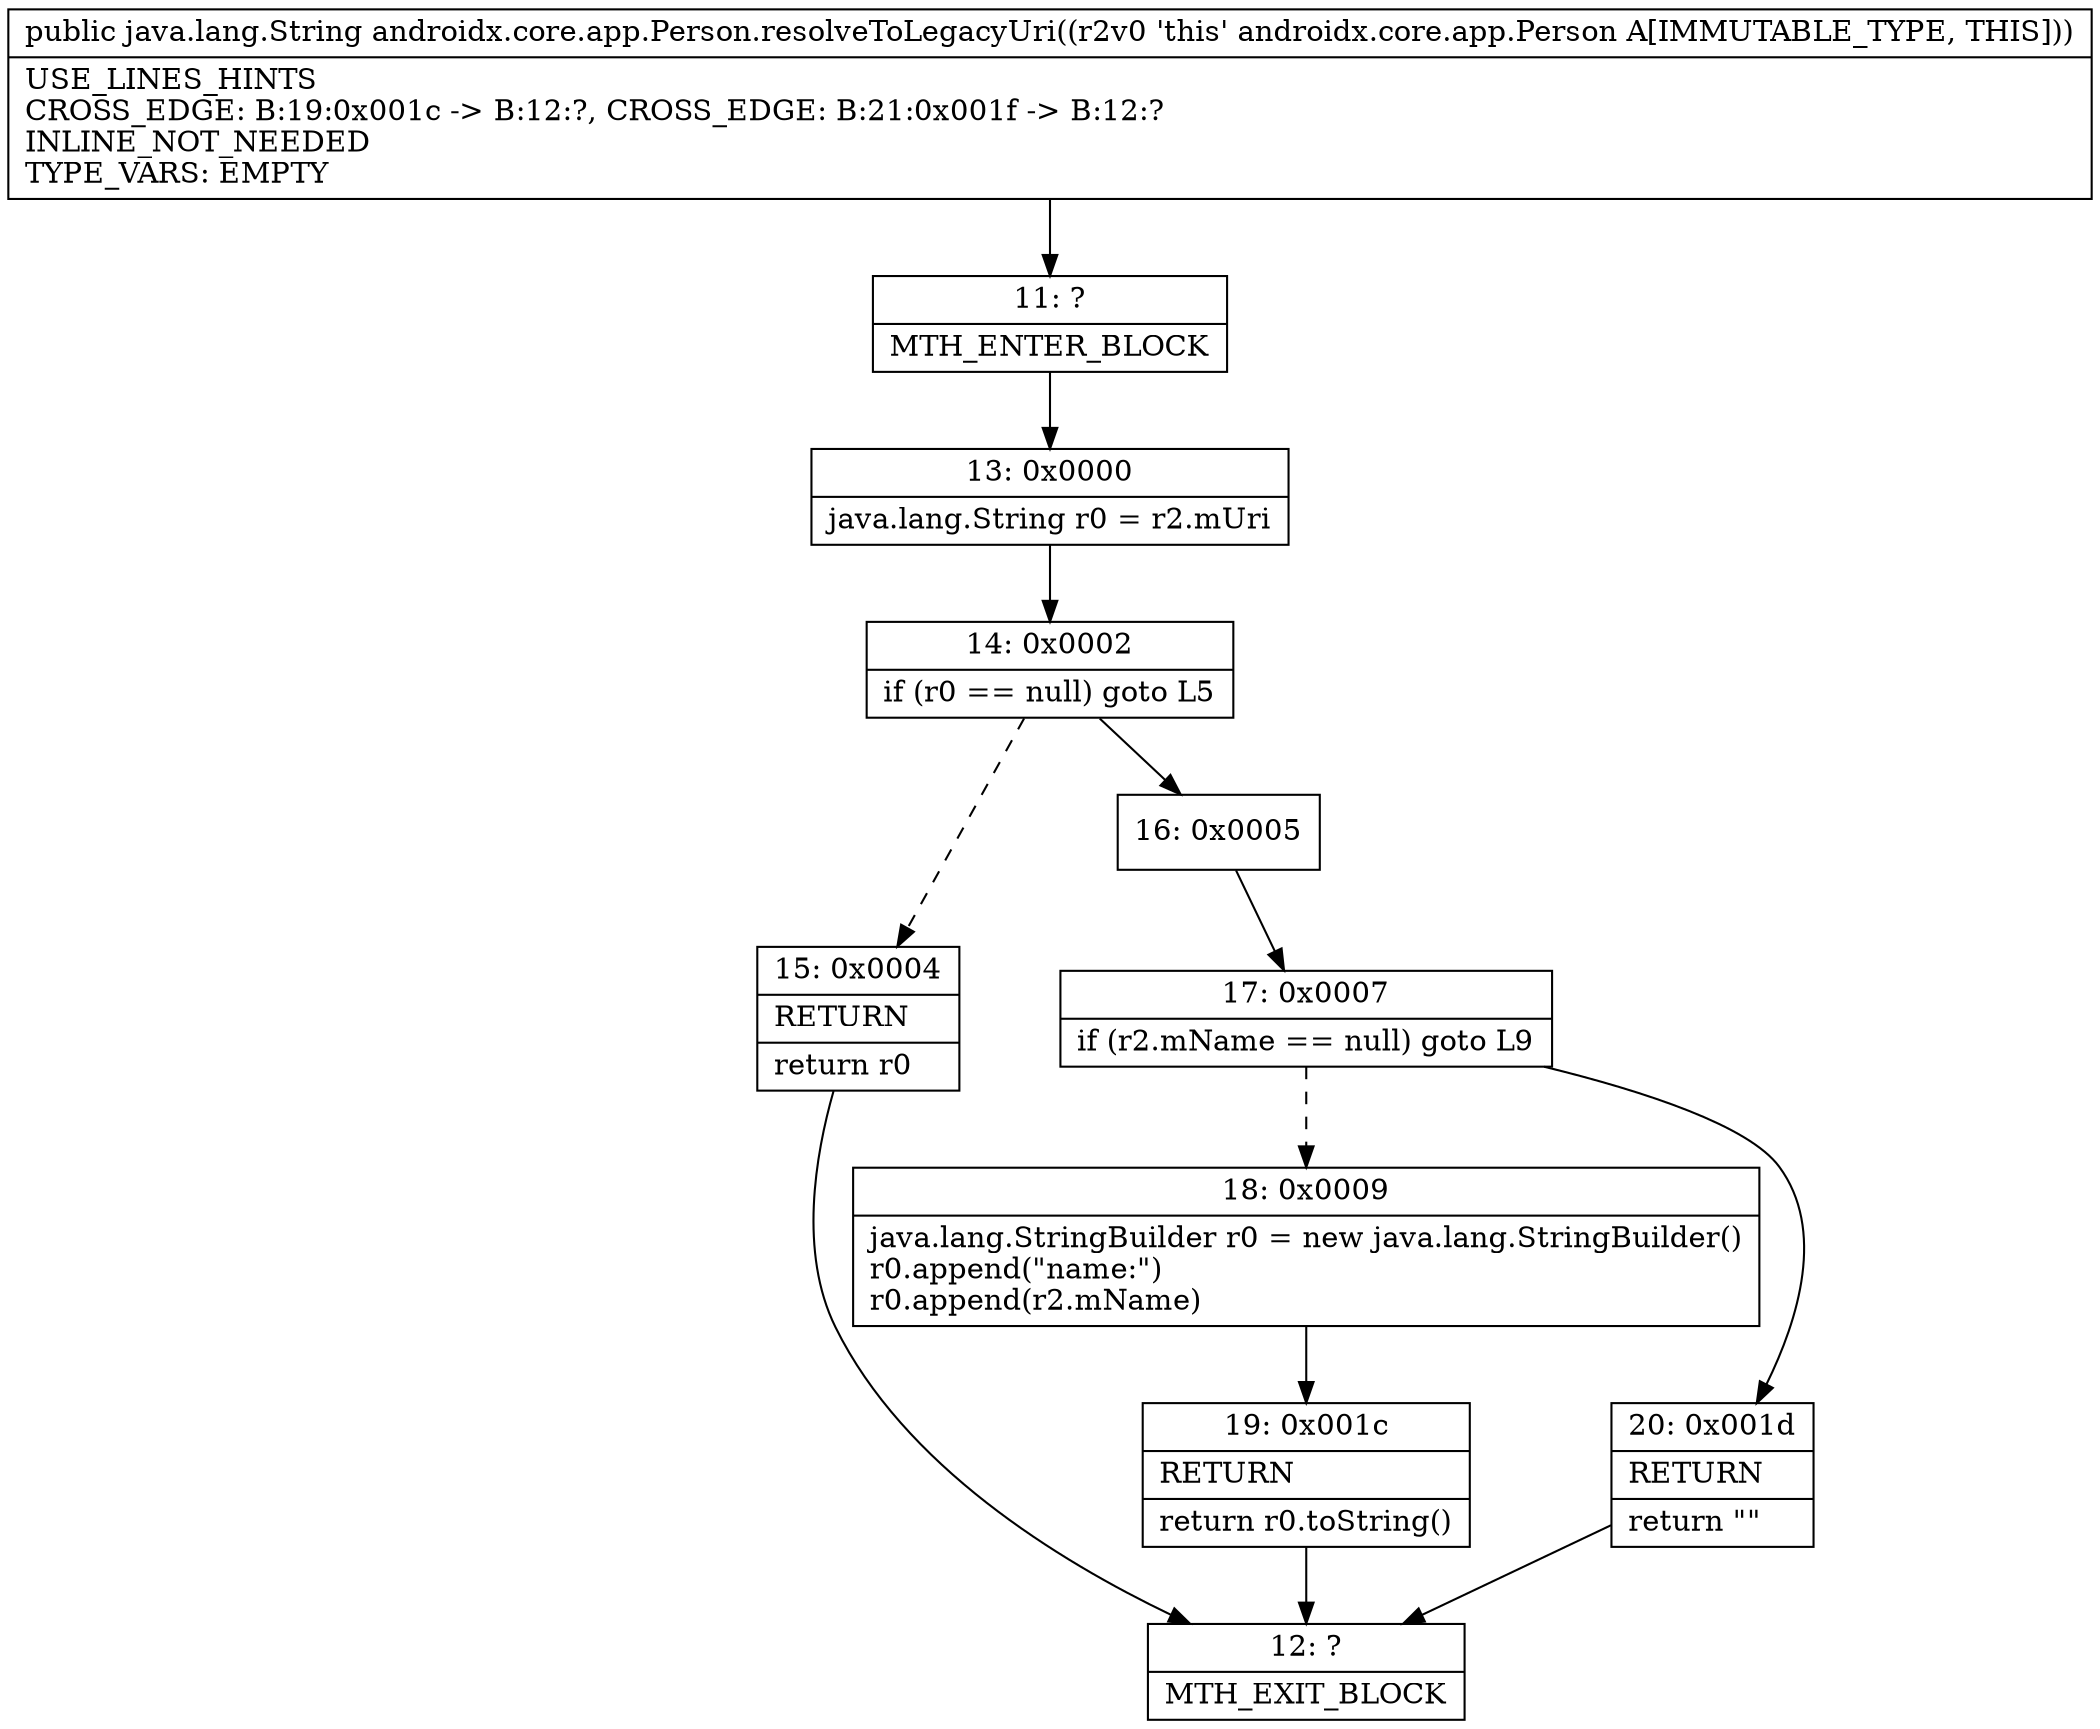 digraph "CFG forandroidx.core.app.Person.resolveToLegacyUri()Ljava\/lang\/String;" {
Node_11 [shape=record,label="{11\:\ ?|MTH_ENTER_BLOCK\l}"];
Node_13 [shape=record,label="{13\:\ 0x0000|java.lang.String r0 = r2.mUri\l}"];
Node_14 [shape=record,label="{14\:\ 0x0002|if (r0 == null) goto L5\l}"];
Node_15 [shape=record,label="{15\:\ 0x0004|RETURN\l|return r0\l}"];
Node_12 [shape=record,label="{12\:\ ?|MTH_EXIT_BLOCK\l}"];
Node_16 [shape=record,label="{16\:\ 0x0005}"];
Node_17 [shape=record,label="{17\:\ 0x0007|if (r2.mName == null) goto L9\l}"];
Node_18 [shape=record,label="{18\:\ 0x0009|java.lang.StringBuilder r0 = new java.lang.StringBuilder()\lr0.append(\"name:\")\lr0.append(r2.mName)\l}"];
Node_19 [shape=record,label="{19\:\ 0x001c|RETURN\l|return r0.toString()\l}"];
Node_20 [shape=record,label="{20\:\ 0x001d|RETURN\l|return \"\"\l}"];
MethodNode[shape=record,label="{public java.lang.String androidx.core.app.Person.resolveToLegacyUri((r2v0 'this' androidx.core.app.Person A[IMMUTABLE_TYPE, THIS]))  | USE_LINES_HINTS\lCROSS_EDGE: B:19:0x001c \-\> B:12:?, CROSS_EDGE: B:21:0x001f \-\> B:12:?\lINLINE_NOT_NEEDED\lTYPE_VARS: EMPTY\l}"];
MethodNode -> Node_11;Node_11 -> Node_13;
Node_13 -> Node_14;
Node_14 -> Node_15[style=dashed];
Node_14 -> Node_16;
Node_15 -> Node_12;
Node_16 -> Node_17;
Node_17 -> Node_18[style=dashed];
Node_17 -> Node_20;
Node_18 -> Node_19;
Node_19 -> Node_12;
Node_20 -> Node_12;
}


